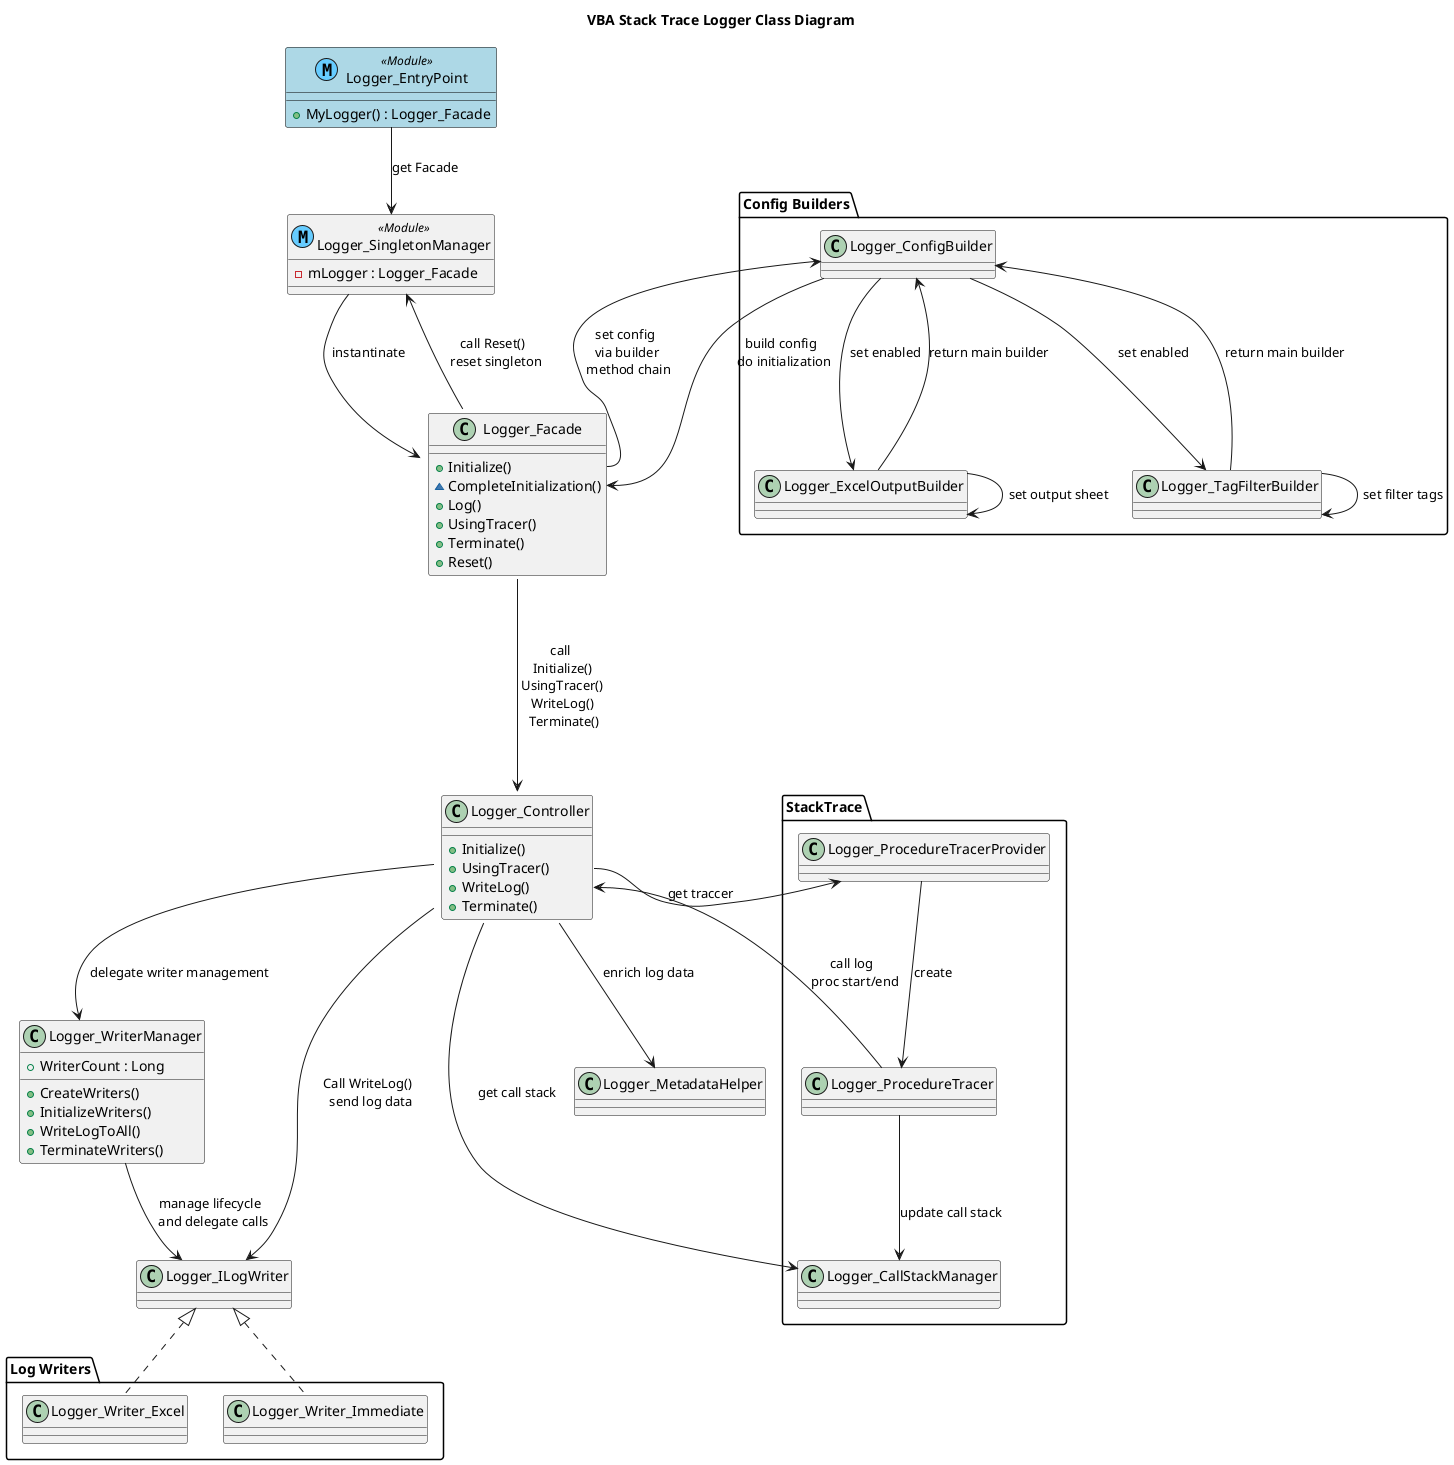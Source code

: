 @startuml Class Diagram
title VBA Stack Trace Logger Class Diagram

' User use logger through Logger_EntryPoint.MyLogger
' e.g. MyLogger.Log "Message"
class Logger_EntryPoint << (M,66CCFF) Module >> #LightBlue ##black {
    + MyLogger() : Logger_Facade
}

class Logger_SingletonManager << (M,66CCFF) Module >> {
    - mLogger : Logger_Facade
}

' Logger API
class Logger_Facade {
    + Initialize()
    ~ CompleteInitialization()
    + Log()
    + UsingTracer()
    + Terminate()
    + Reset()
}

Logger_EntryPoint --> Logger_SingletonManager : get Facade
Logger_SingletonManager --> Logger_Facade : instantinate
Logger_Facade --> Logger_SingletonManager : call Reset() \n reset singleton

' Logger main logic
' e.g. "Logger_Facade.log" call "Logger_Controller.WriteLog"
class Logger_Controller {
    + Initialize()
    + UsingTracer()
    + WriteLog()
    + Terminate()
}

' Writer management - extracted from Controller
class Logger_WriterManager {
    + CreateWriters()
    + InitializeWriters()
    + WriteLogToAll()
    + TerminateWriters()
    + WriterCount : Long
}

Logger_Facade ---> Logger_Controller : call \n Initialize() \n UsingTracer() \n WriteLog() \n Terminate()
Logger_Controller --> Logger_WriterManager : delegate writer management

' User initialize logger through Logger_Facade.Initialize
' Setting values are defined through builders
' e.g. MyLogger.Initialize.EnabledStckTrace.Build
package "Config Builders" {
    ' Main builder
    class Logger_ConfigBuilder {
    }
    ' Sub builders
    ' When user call "Logger_ConfigBuilder.EnableWriteToExcelSheet",
    ' next chain is only "Logger_ExcelOutputBuilder.SetOutputExcelSheet"
    class Logger_ExcelOutputBuilder {
    }
    class Logger_TagFilterBuilder {
    }
}

Logger_Facade::Initialize --> Logger_ConfigBuilder : set config \n via builder \n method chain

Logger_ConfigBuilder --> Logger_ExcelOutputBuilder : set enabled
Logger_ExcelOutputBuilder --> Logger_ExcelOutputBuilder : set output sheet
Logger_ExcelOutputBuilder --> Logger_ConfigBuilder : return main builder

Logger_ConfigBuilder --> Logger_TagFilterBuilder : set enabled
Logger_TagFilterBuilder --> Logger_TagFilterBuilder : set filter tags
Logger_TagFilterBuilder --> Logger_ConfigBuilder : return main builder

Logger_ConfigBuilder --> Logger_Facade::CompleteInitialization : build config \n do initialization

' Enrich log data with metadata
class Logger_MetadataHelper {
}

Logger_Controller --> Logger_MetadataHelper : enrich log data

' Strategy pattern
class Logger_ILogWriter {
}
package "Log Writers" {
    class Logger_Writer_Excel {
    }
    class Logger_Writer_Immediate {
    }
}

Logger_Controller --> Logger_ILogWriter : Call WriteLog() \n send log data
Logger_WriterManager --> Logger_ILogWriter : manage lifecycle \n and delegate calls
Logger_ILogWriter <|.. Logger_Writer_Excel
Logger_ILogWriter <|.. Logger_Writer_Immediate

package "StackTrace" {
    ' Manages call stack information
    class Logger_CallStackManager {
    }
    ' Trace procedure start/end, and call methods
    ' Like RAII, catch start via constructor, end via destructor
    ' User instance this class in procedure first scope
    ' e.g. Dim scopeGuard = MyLogger.UsingTracer("ModuleName", "ProcedureName")
    class Logger_ProcedureTracer {
    }
    ' Provides procedure tracer instance
    class Logger_ProcedureTracerProvider {
    }

    Logger_Controller ---> Logger_CallStackManager : get call stack
    Logger_Controller::UsingTracer ---> Logger_ProcedureTracerProvider : get traccer
    Logger_ProcedureTracerProvider --> Logger_ProcedureTracer : create
    Logger_ProcedureTracer --> Logger_CallStackManager : update call stack
    Logger_ProcedureTracer --> Logger_Controller::WriteLog  : call log \n proc start/end
}

remove @unlinked
'===  hidden classes ===
class Logger_LogInfoStruct {
}
class Logger_ConfigStruct {
}
class Logger_DataStruct << (M,66CCFF) Module >> #LightBlue ##black{
    + LoggerLogTag : Enum
}
class Logger_Constants {
}

@enduml
